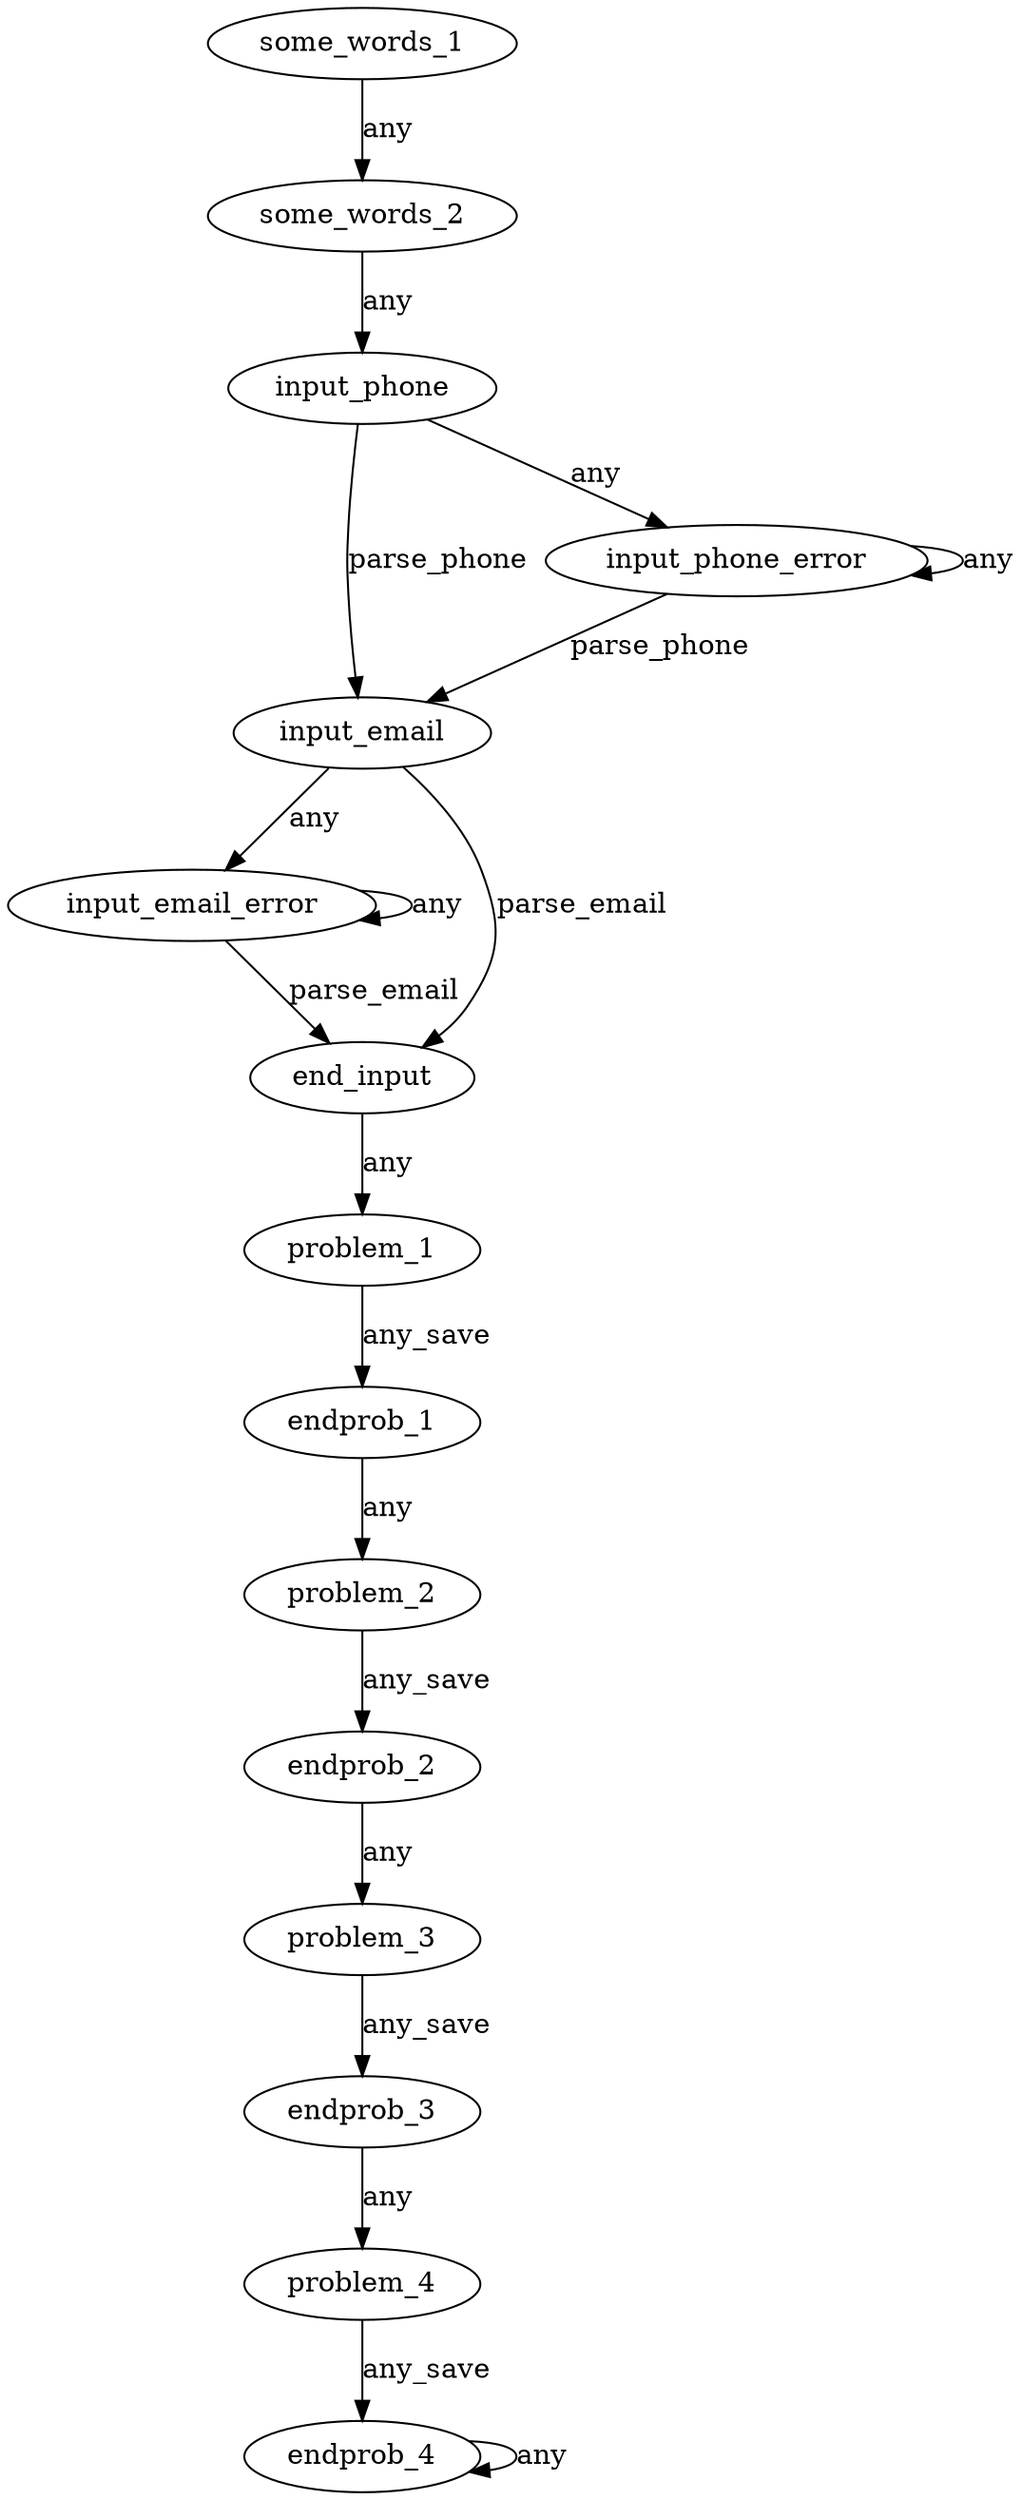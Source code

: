 digraph Bot_DFA {
    some_words_1;
    some_words_2;
    input_phone;
    input_email;
    input_phone_error;
    input_email_error;
    end_input;
    problem_1;
    endprob_1;
    problem_2;
    endprob_2;
    problem_3;
    endprob_3;
    problem_4;
    endprob_4;

    some_words_1 -> some_words_2 [label="any"]
    some_words_2 -> input_phone [label="any"]

    input_phone -> input_email [label="parse_phone"]
    input_phone -> input_phone_error [label="any"]
    input_phone_error -> input_email [label="parse_phone"]
    input_phone_error -> input_phone_error [label="any"]

    input_email -> end_input [label="parse_email"]
    input_email -> input_email_error [label="any"]
    input_email_error -> end_input [label="parse_email"]
    input_email_error -> input_email_error [label="any"]

    end_input -> problem_1 [label="any"]
    problem_1 -> endprob_1 [label="any_save"]
    endprob_1 -> problem_2 [label="any"]
    problem_2 -> endprob_2 [label="any_save"]
    endprob_2 -> problem_3 [label="any"]
    problem_3 -> endprob_3 [label="any_save"]
    endprob_3 -> problem_4 [label="any"]
    problem_4 -> endprob_4 [label="any_save"]

    endprob_4 -> endprob_4 [label="any"] //end
}
